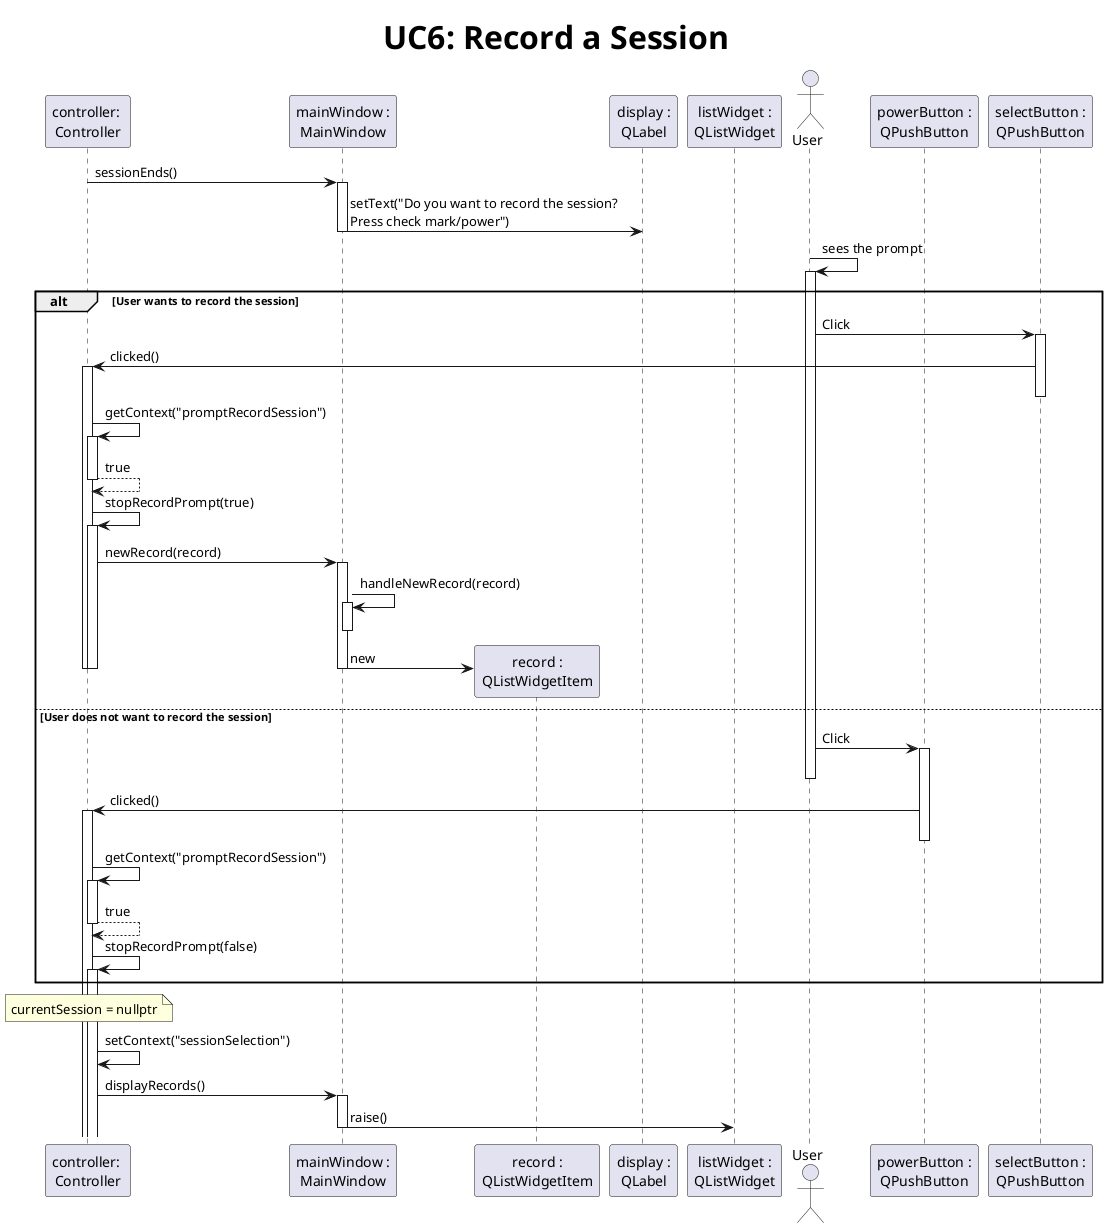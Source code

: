 @startuml UC6-recordSession

title <size:32>**UC6:** Record a Session

participant "controller: \nController" as controller
participant "mainWindow :\nMainWindow" as window
participant "record :\nQListWidgetItem" as record
participant "display :\nQLabel" as display
participant "listWidget :\nQListWidget" as listWidget
actor       "User" as user
participant "powerButton :\nQPushButton" as powerButton
participant "selectButton :\nQPushButton" as selectButton

controller -> window ++: sessionEnds()
window -> display : setText("Do you want to record the session?\nPress check mark/power")
deactivate window
user -> user ++ : sees the prompt

alt User wants to record the session
    user -> selectButton ++: Click
    selectButton -> controller ++: clicked()
    deactivate selectButton
    controller -> controller ++: getContext("promptRecordSession")
    return true
    controller -> controller ++: stopRecordPrompt(true)
    controller -> window ++: newRecord(record)
    window -> window ++--: handleNewRecord(record)
    window -> record **: new
    deactivate window
    deactivate controller
    deactivate controller

else User does not want to record the session
    user -> powerButton ++: Click
    deactivate user
    powerButton -> controller ++: clicked()
    deactivate powerButton
    controller -> controller ++: getContext("promptRecordSession")
    return true
    controller -> controller ++: stopRecordPrompt(false)
    deactivate window
end

note over controller: currentSession = nullptr
controller -> controller : setContext("sessionSelection")
controller -> window ++: displayRecords()
window -> listWidget : raise()
deactivate window

@enduml
